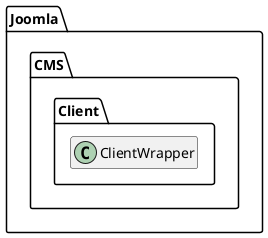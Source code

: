 @startuml
set namespaceSeparator \\
hide members
hide << alias >> circle

class Joomla\\CMS\\Client\\ClientWrapper
@enduml
